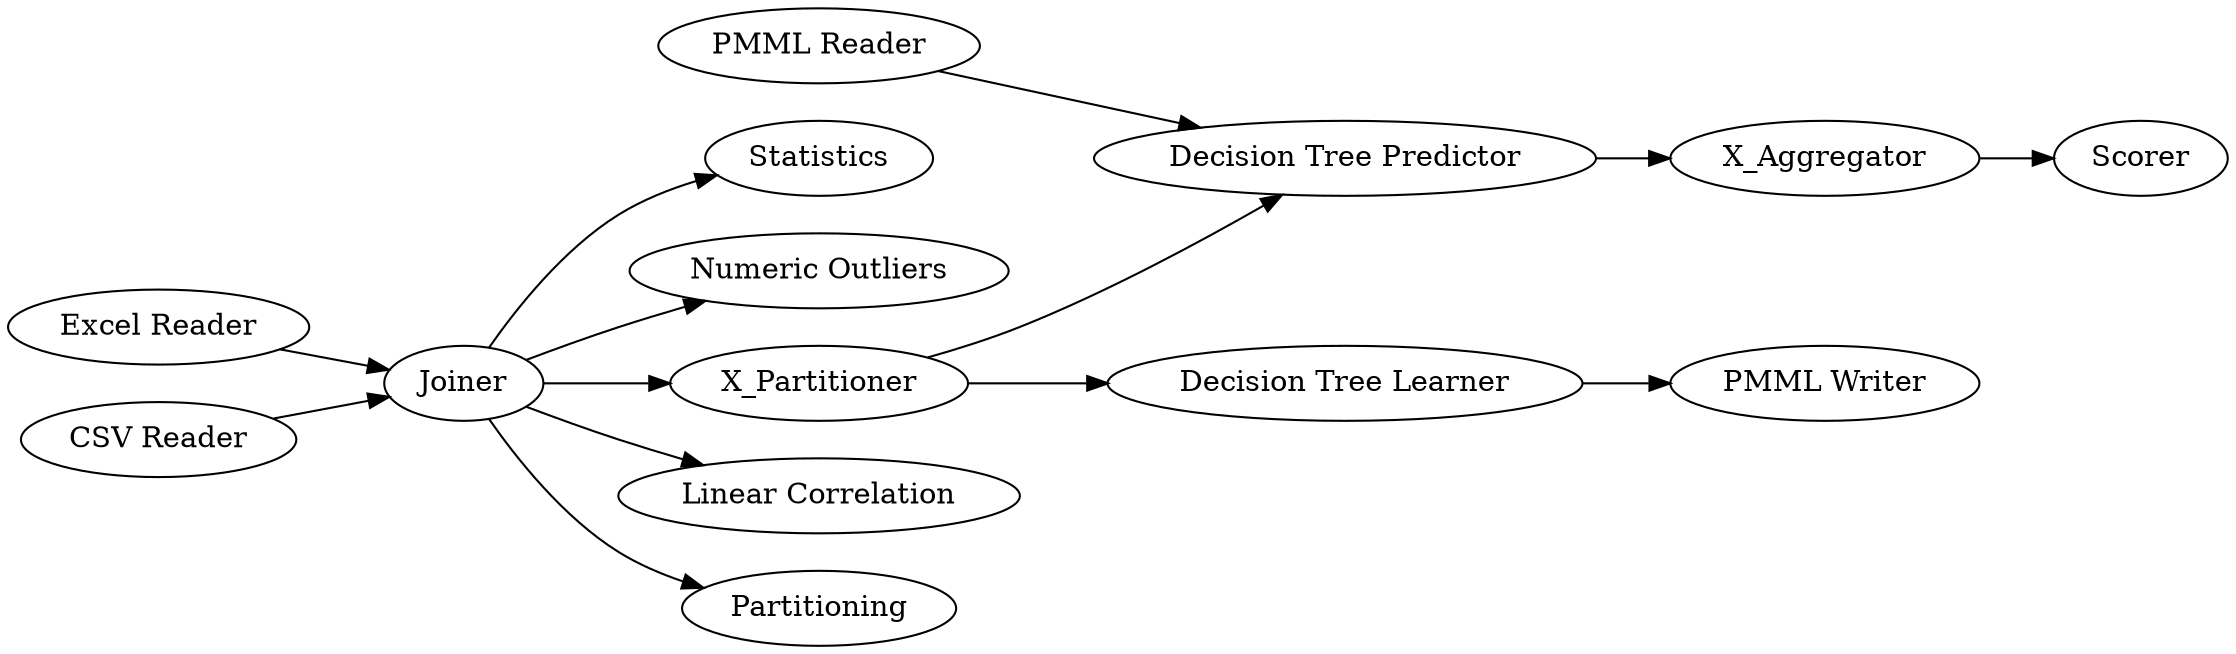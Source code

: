 digraph {
	8 -> 19
	3 -> 14
	11 -> 8
	3 -> 16
	3 -> 18
	18 -> 5
	18 -> 8
	3 -> 15
	2 -> 3
	19 -> 10
	5 -> 9
	1 -> 3
	3 -> 6
	5 [label="Decision Tree Learner"]
	16 [label="Numeric Outliers"]
	1 [label="CSV Reader"]
	9 [label="PMML Writer"]
	11 [label="PMML Reader"]
	18 [label=X_Partitioner]
	10 [label=Scorer]
	6 [label=Partitioning]
	15 [label="Linear Correlation"]
	8 [label="Decision Tree Predictor"]
	14 [label=Statistics]
	3 [label=Joiner]
	2 [label="Excel Reader"]
	19 [label=X_Aggregator]
	rankdir=LR
}
